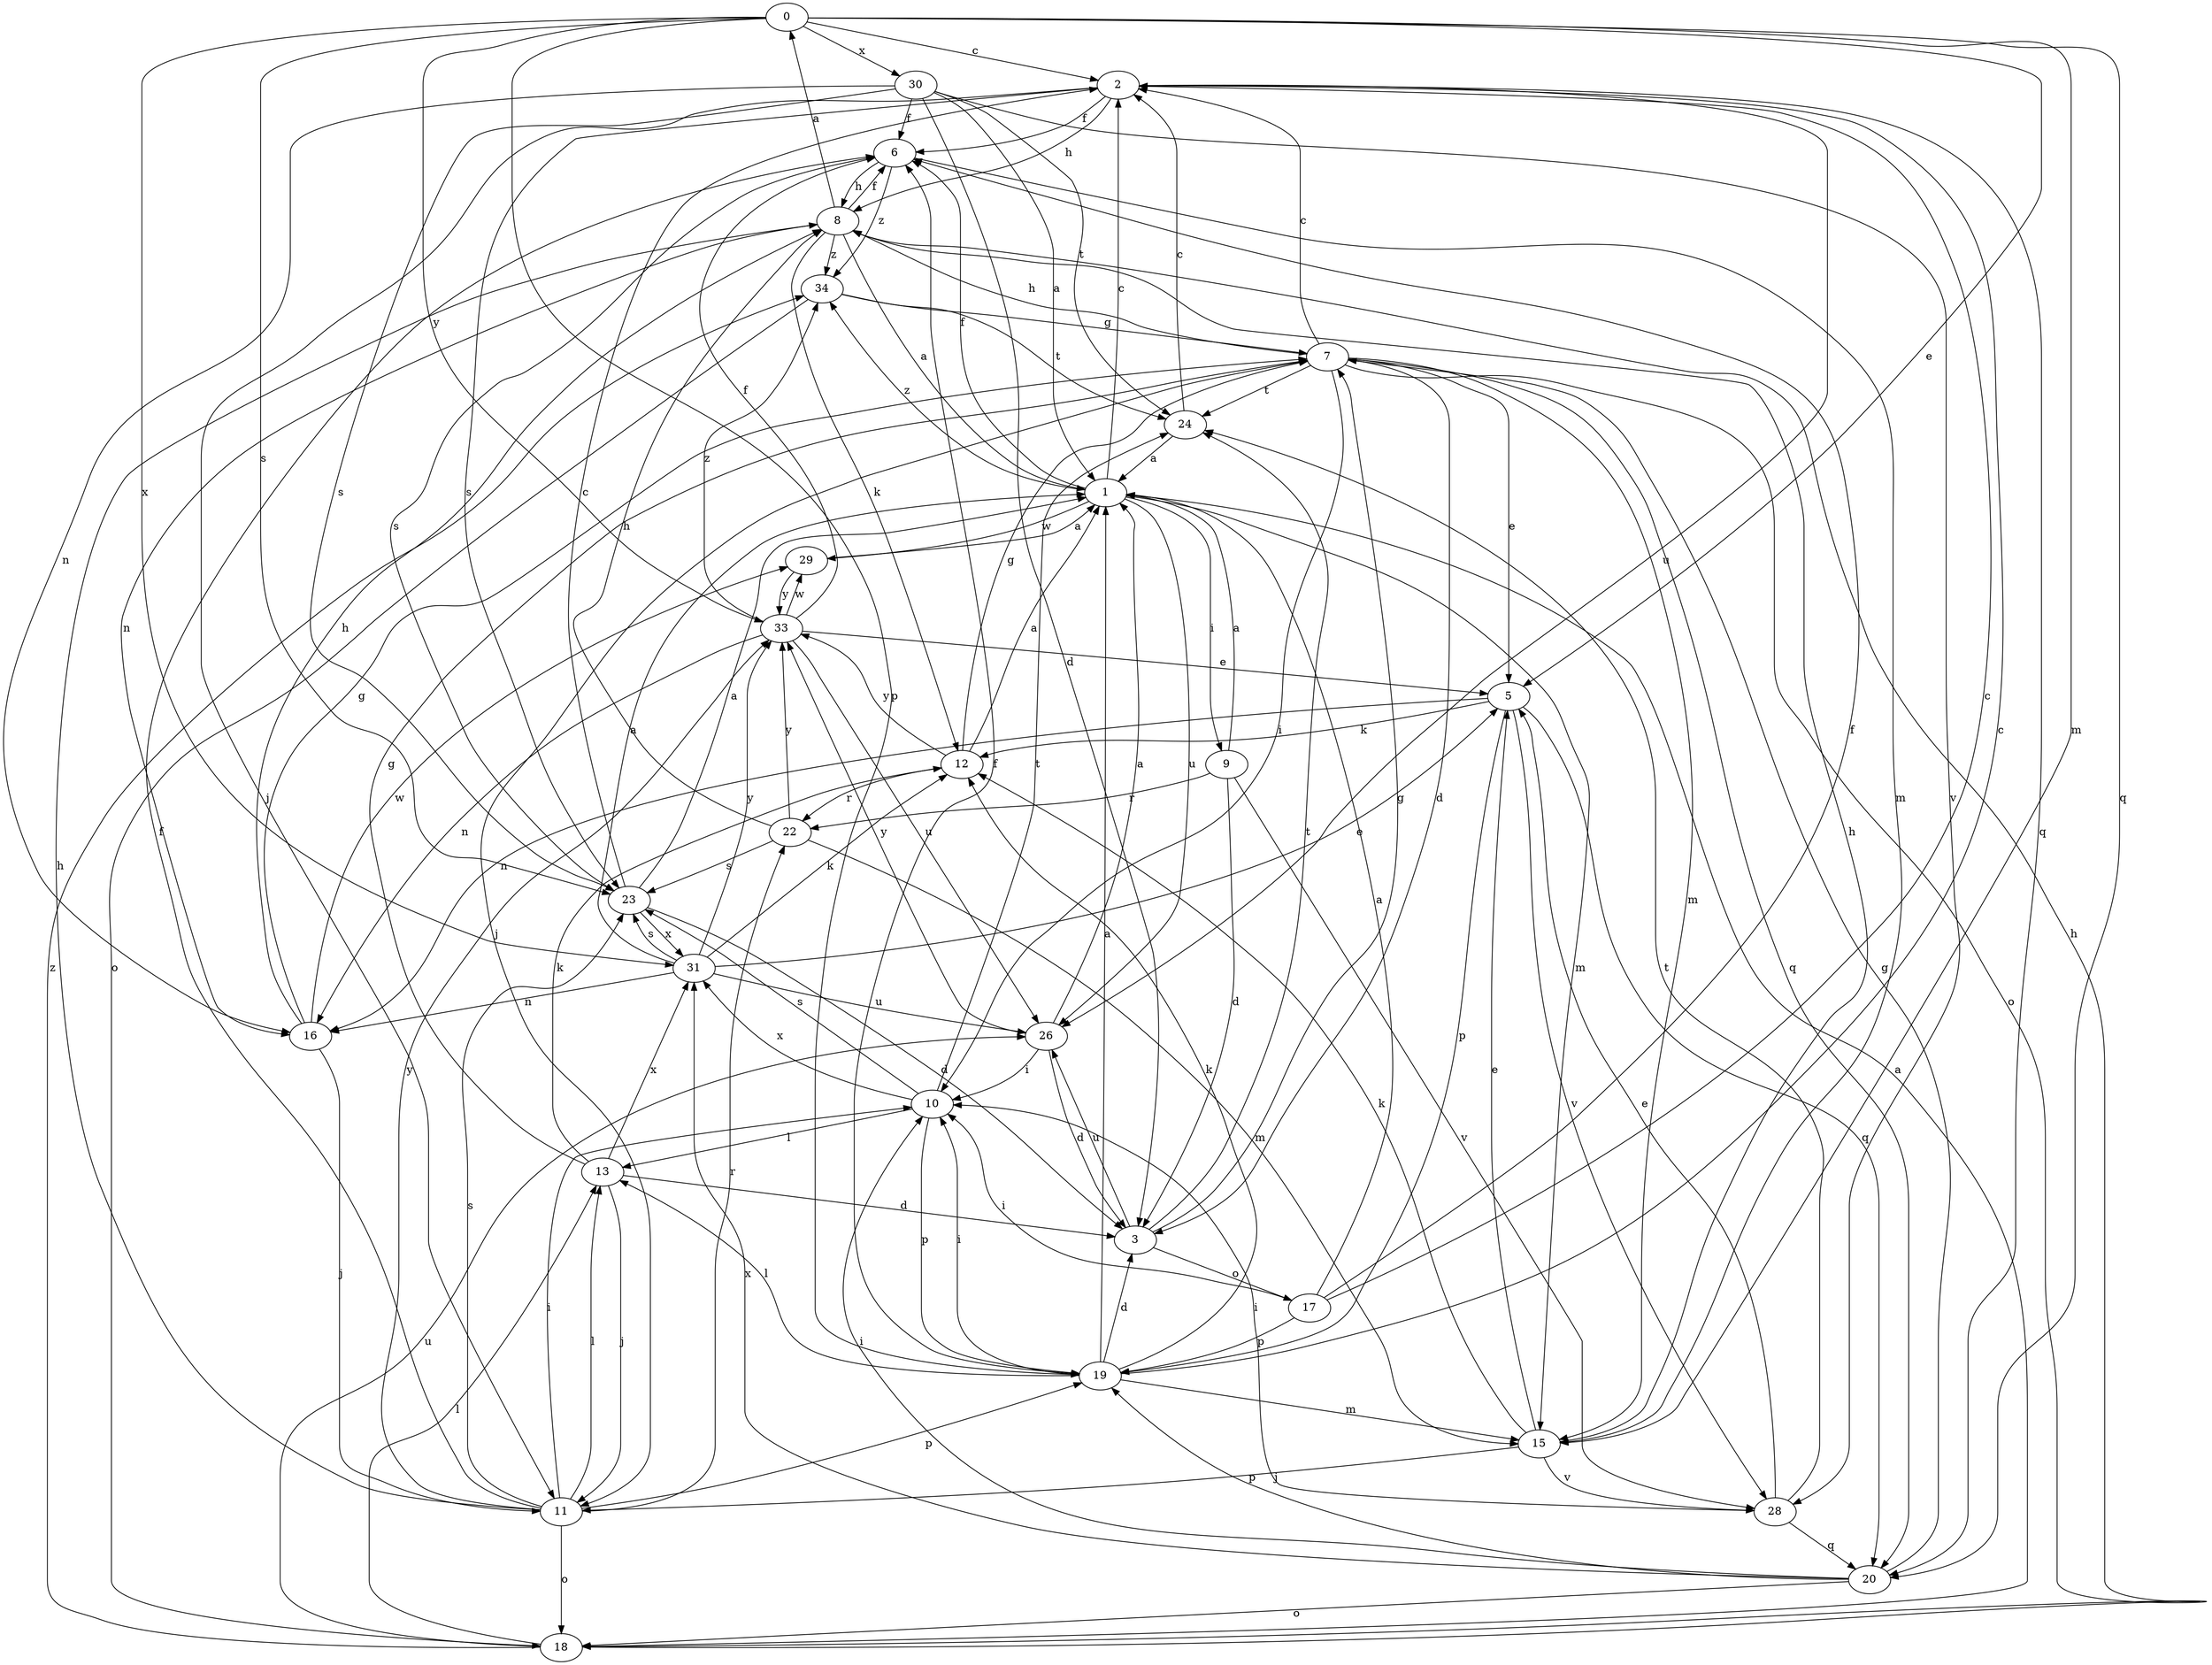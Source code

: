 strict digraph  {
0;
1;
2;
3;
5;
6;
7;
8;
9;
10;
11;
12;
13;
15;
16;
17;
18;
19;
20;
22;
23;
24;
26;
28;
29;
30;
31;
33;
34;
0 -> 2  [label=c];
0 -> 5  [label=e];
0 -> 15  [label=m];
0 -> 19  [label=p];
0 -> 20  [label=q];
0 -> 23  [label=s];
0 -> 30  [label=x];
0 -> 31  [label=x];
0 -> 33  [label=y];
1 -> 2  [label=c];
1 -> 6  [label=f];
1 -> 9  [label=i];
1 -> 15  [label=m];
1 -> 26  [label=u];
1 -> 29  [label=w];
1 -> 34  [label=z];
2 -> 6  [label=f];
2 -> 8  [label=h];
2 -> 11  [label=j];
2 -> 20  [label=q];
2 -> 23  [label=s];
2 -> 26  [label=u];
3 -> 7  [label=g];
3 -> 17  [label=o];
3 -> 24  [label=t];
3 -> 26  [label=u];
5 -> 12  [label=k];
5 -> 16  [label=n];
5 -> 19  [label=p];
5 -> 20  [label=q];
5 -> 28  [label=v];
6 -> 8  [label=h];
6 -> 15  [label=m];
6 -> 23  [label=s];
6 -> 34  [label=z];
7 -> 2  [label=c];
7 -> 3  [label=d];
7 -> 5  [label=e];
7 -> 8  [label=h];
7 -> 10  [label=i];
7 -> 11  [label=j];
7 -> 15  [label=m];
7 -> 18  [label=o];
7 -> 20  [label=q];
7 -> 24  [label=t];
8 -> 0  [label=a];
8 -> 1  [label=a];
8 -> 6  [label=f];
8 -> 12  [label=k];
8 -> 16  [label=n];
8 -> 34  [label=z];
9 -> 1  [label=a];
9 -> 3  [label=d];
9 -> 22  [label=r];
9 -> 28  [label=v];
10 -> 13  [label=l];
10 -> 19  [label=p];
10 -> 23  [label=s];
10 -> 24  [label=t];
10 -> 31  [label=x];
11 -> 6  [label=f];
11 -> 8  [label=h];
11 -> 10  [label=i];
11 -> 13  [label=l];
11 -> 18  [label=o];
11 -> 19  [label=p];
11 -> 22  [label=r];
11 -> 23  [label=s];
11 -> 33  [label=y];
12 -> 1  [label=a];
12 -> 7  [label=g];
12 -> 22  [label=r];
12 -> 33  [label=y];
13 -> 3  [label=d];
13 -> 7  [label=g];
13 -> 11  [label=j];
13 -> 12  [label=k];
13 -> 31  [label=x];
15 -> 5  [label=e];
15 -> 8  [label=h];
15 -> 11  [label=j];
15 -> 12  [label=k];
15 -> 28  [label=v];
16 -> 7  [label=g];
16 -> 8  [label=h];
16 -> 11  [label=j];
16 -> 29  [label=w];
17 -> 1  [label=a];
17 -> 2  [label=c];
17 -> 6  [label=f];
17 -> 10  [label=i];
17 -> 19  [label=p];
18 -> 1  [label=a];
18 -> 8  [label=h];
18 -> 13  [label=l];
18 -> 26  [label=u];
18 -> 34  [label=z];
19 -> 1  [label=a];
19 -> 2  [label=c];
19 -> 3  [label=d];
19 -> 6  [label=f];
19 -> 10  [label=i];
19 -> 12  [label=k];
19 -> 13  [label=l];
19 -> 15  [label=m];
20 -> 7  [label=g];
20 -> 10  [label=i];
20 -> 18  [label=o];
20 -> 19  [label=p];
20 -> 31  [label=x];
22 -> 8  [label=h];
22 -> 15  [label=m];
22 -> 23  [label=s];
22 -> 33  [label=y];
23 -> 1  [label=a];
23 -> 2  [label=c];
23 -> 3  [label=d];
23 -> 31  [label=x];
24 -> 1  [label=a];
24 -> 2  [label=c];
26 -> 1  [label=a];
26 -> 3  [label=d];
26 -> 10  [label=i];
26 -> 33  [label=y];
28 -> 5  [label=e];
28 -> 10  [label=i];
28 -> 20  [label=q];
28 -> 24  [label=t];
29 -> 1  [label=a];
29 -> 33  [label=y];
30 -> 1  [label=a];
30 -> 3  [label=d];
30 -> 6  [label=f];
30 -> 16  [label=n];
30 -> 23  [label=s];
30 -> 24  [label=t];
30 -> 28  [label=v];
31 -> 1  [label=a];
31 -> 5  [label=e];
31 -> 12  [label=k];
31 -> 16  [label=n];
31 -> 23  [label=s];
31 -> 26  [label=u];
31 -> 33  [label=y];
33 -> 5  [label=e];
33 -> 6  [label=f];
33 -> 16  [label=n];
33 -> 26  [label=u];
33 -> 29  [label=w];
33 -> 34  [label=z];
34 -> 7  [label=g];
34 -> 18  [label=o];
34 -> 24  [label=t];
}
